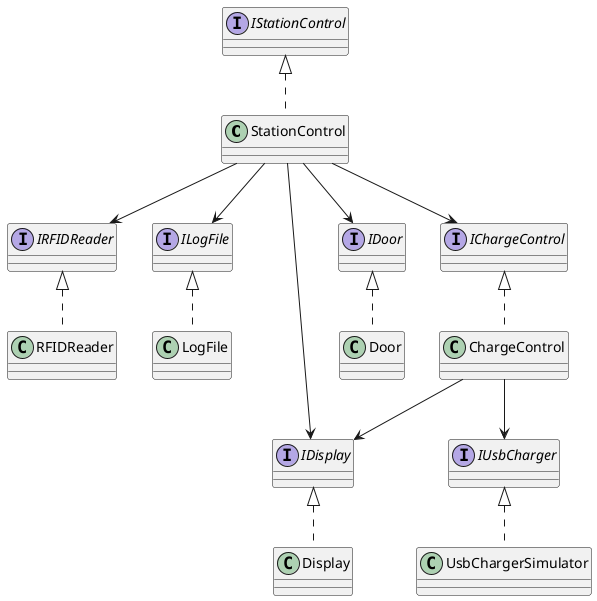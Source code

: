 @startuml


class StationControl
class ChargeControl
class Door 
class Display 
class LogFile
class RFIDReader
class UsbChargerSimulator

interface IStationControl
interface IChargeControl
interface IDoor 
interface IDisplay 
interface ILogFile
interface IRFIDReader
interface IUsbCharger


StationControl .u.|> IStationControl
ChargeControl .u.|> IChargeControl
Door .u.|> IDoor
Display .u.|> IDisplay
LogFile .u.|> ILogFile
RFIDReader .u.|> IRFIDReader
UsbChargerSimulator .u.|> IUsbCharger

StationControl --> IChargeControl
StationControl --> IDisplay
StationControl --> ILogFile
StationControl --> IDoor
StationControl --> IRFIDReader

ChargeControl --> IUsbCharger
ChargeControl --> IDisplay


@enduml
